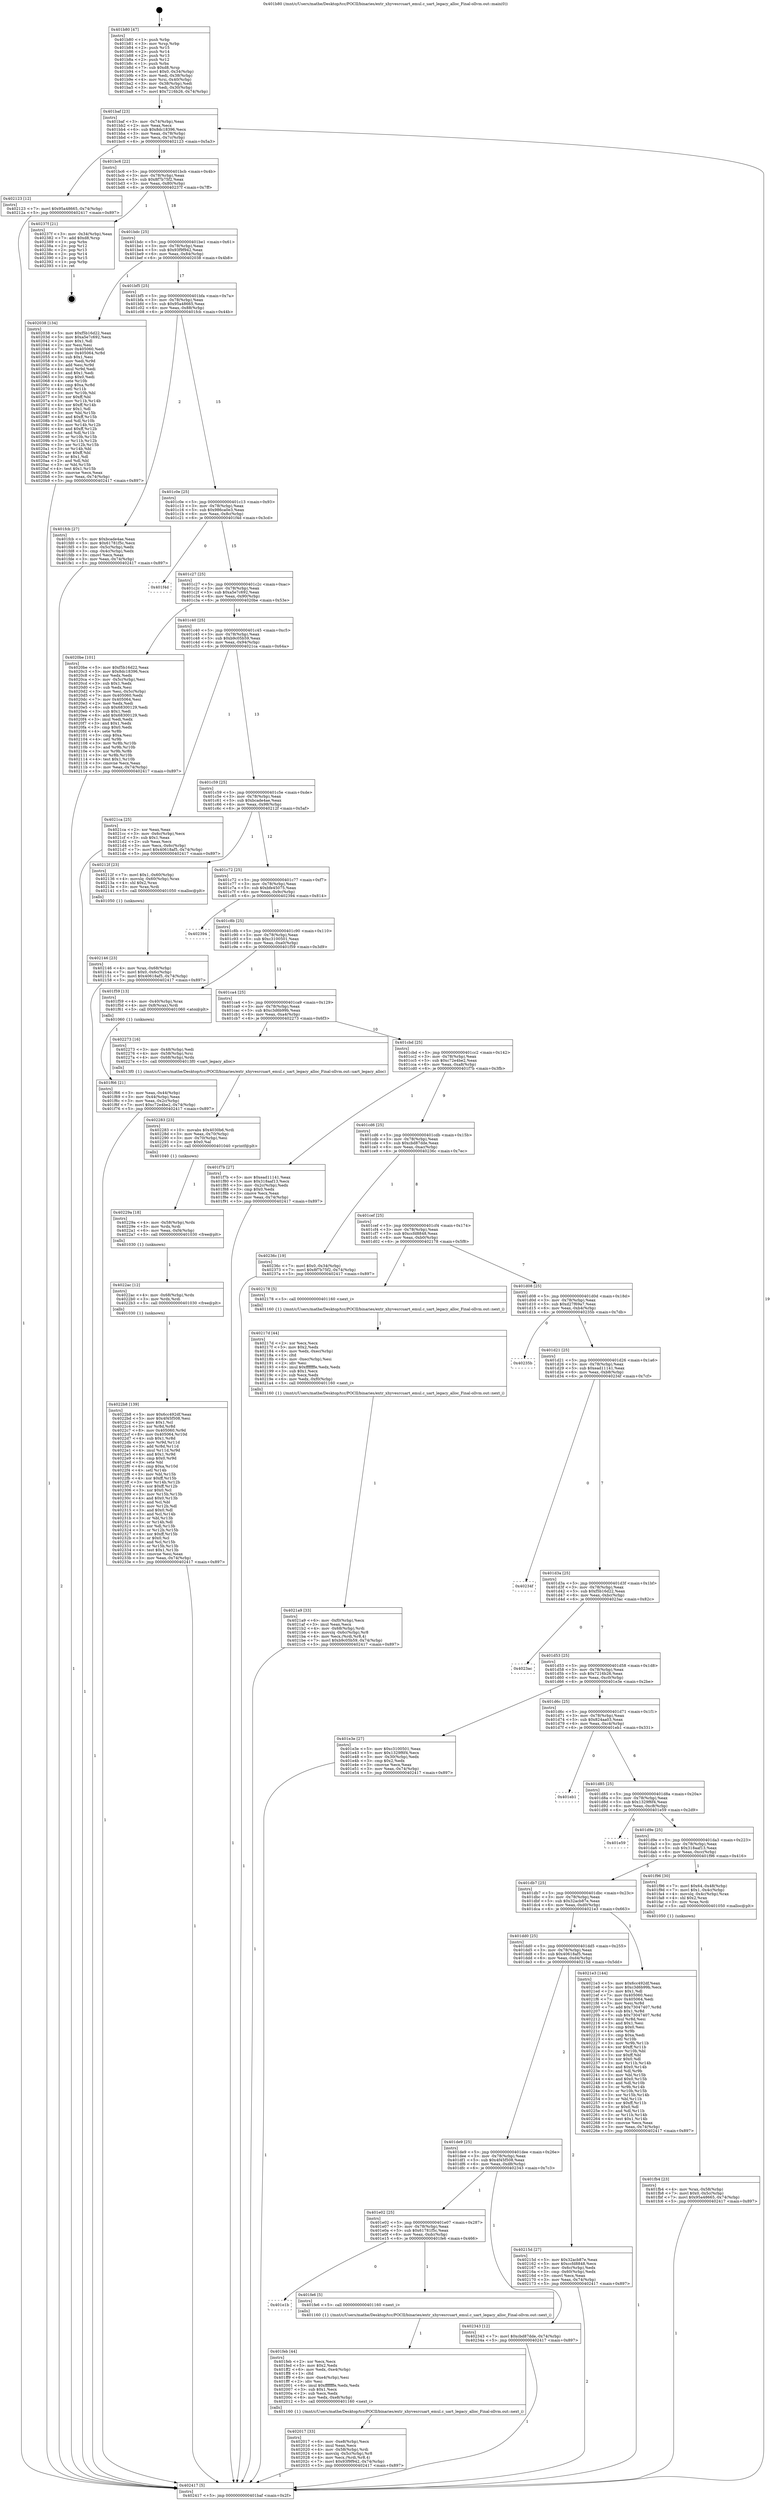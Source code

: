 digraph "0x401b80" {
  label = "0x401b80 (/mnt/c/Users/mathe/Desktop/tcc/POCII/binaries/extr_xhyvesrcuart_emul.c_uart_legacy_alloc_Final-ollvm.out::main(0))"
  labelloc = "t"
  node[shape=record]

  Entry [label="",width=0.3,height=0.3,shape=circle,fillcolor=black,style=filled]
  "0x401baf" [label="{
     0x401baf [23]\l
     | [instrs]\l
     &nbsp;&nbsp;0x401baf \<+3\>: mov -0x74(%rbp),%eax\l
     &nbsp;&nbsp;0x401bb2 \<+2\>: mov %eax,%ecx\l
     &nbsp;&nbsp;0x401bb4 \<+6\>: sub $0x8dc18396,%ecx\l
     &nbsp;&nbsp;0x401bba \<+3\>: mov %eax,-0x78(%rbp)\l
     &nbsp;&nbsp;0x401bbd \<+3\>: mov %ecx,-0x7c(%rbp)\l
     &nbsp;&nbsp;0x401bc0 \<+6\>: je 0000000000402123 \<main+0x5a3\>\l
  }"]
  "0x402123" [label="{
     0x402123 [12]\l
     | [instrs]\l
     &nbsp;&nbsp;0x402123 \<+7\>: movl $0x95a48665,-0x74(%rbp)\l
     &nbsp;&nbsp;0x40212a \<+5\>: jmp 0000000000402417 \<main+0x897\>\l
  }"]
  "0x401bc6" [label="{
     0x401bc6 [22]\l
     | [instrs]\l
     &nbsp;&nbsp;0x401bc6 \<+5\>: jmp 0000000000401bcb \<main+0x4b\>\l
     &nbsp;&nbsp;0x401bcb \<+3\>: mov -0x78(%rbp),%eax\l
     &nbsp;&nbsp;0x401bce \<+5\>: sub $0x8f7b75f2,%eax\l
     &nbsp;&nbsp;0x401bd3 \<+3\>: mov %eax,-0x80(%rbp)\l
     &nbsp;&nbsp;0x401bd6 \<+6\>: je 000000000040237f \<main+0x7ff\>\l
  }"]
  Exit [label="",width=0.3,height=0.3,shape=circle,fillcolor=black,style=filled,peripheries=2]
  "0x40237f" [label="{
     0x40237f [21]\l
     | [instrs]\l
     &nbsp;&nbsp;0x40237f \<+3\>: mov -0x34(%rbp),%eax\l
     &nbsp;&nbsp;0x402382 \<+7\>: add $0xd8,%rsp\l
     &nbsp;&nbsp;0x402389 \<+1\>: pop %rbx\l
     &nbsp;&nbsp;0x40238a \<+2\>: pop %r12\l
     &nbsp;&nbsp;0x40238c \<+2\>: pop %r13\l
     &nbsp;&nbsp;0x40238e \<+2\>: pop %r14\l
     &nbsp;&nbsp;0x402390 \<+2\>: pop %r15\l
     &nbsp;&nbsp;0x402392 \<+1\>: pop %rbp\l
     &nbsp;&nbsp;0x402393 \<+1\>: ret\l
  }"]
  "0x401bdc" [label="{
     0x401bdc [25]\l
     | [instrs]\l
     &nbsp;&nbsp;0x401bdc \<+5\>: jmp 0000000000401be1 \<main+0x61\>\l
     &nbsp;&nbsp;0x401be1 \<+3\>: mov -0x78(%rbp),%eax\l
     &nbsp;&nbsp;0x401be4 \<+5\>: sub $0x93f9f942,%eax\l
     &nbsp;&nbsp;0x401be9 \<+6\>: mov %eax,-0x84(%rbp)\l
     &nbsp;&nbsp;0x401bef \<+6\>: je 0000000000402038 \<main+0x4b8\>\l
  }"]
  "0x4022b8" [label="{
     0x4022b8 [139]\l
     | [instrs]\l
     &nbsp;&nbsp;0x4022b8 \<+5\>: mov $0x6cc492df,%eax\l
     &nbsp;&nbsp;0x4022bd \<+5\>: mov $0x4f45f508,%esi\l
     &nbsp;&nbsp;0x4022c2 \<+2\>: mov $0x1,%cl\l
     &nbsp;&nbsp;0x4022c4 \<+3\>: xor %r8d,%r8d\l
     &nbsp;&nbsp;0x4022c7 \<+8\>: mov 0x405060,%r9d\l
     &nbsp;&nbsp;0x4022cf \<+8\>: mov 0x405064,%r10d\l
     &nbsp;&nbsp;0x4022d7 \<+4\>: sub $0x1,%r8d\l
     &nbsp;&nbsp;0x4022db \<+3\>: mov %r9d,%r11d\l
     &nbsp;&nbsp;0x4022de \<+3\>: add %r8d,%r11d\l
     &nbsp;&nbsp;0x4022e1 \<+4\>: imul %r11d,%r9d\l
     &nbsp;&nbsp;0x4022e5 \<+4\>: and $0x1,%r9d\l
     &nbsp;&nbsp;0x4022e9 \<+4\>: cmp $0x0,%r9d\l
     &nbsp;&nbsp;0x4022ed \<+3\>: sete %bl\l
     &nbsp;&nbsp;0x4022f0 \<+4\>: cmp $0xa,%r10d\l
     &nbsp;&nbsp;0x4022f4 \<+4\>: setl %r14b\l
     &nbsp;&nbsp;0x4022f8 \<+3\>: mov %bl,%r15b\l
     &nbsp;&nbsp;0x4022fb \<+4\>: xor $0xff,%r15b\l
     &nbsp;&nbsp;0x4022ff \<+3\>: mov %r14b,%r12b\l
     &nbsp;&nbsp;0x402302 \<+4\>: xor $0xff,%r12b\l
     &nbsp;&nbsp;0x402306 \<+3\>: xor $0x0,%cl\l
     &nbsp;&nbsp;0x402309 \<+3\>: mov %r15b,%r13b\l
     &nbsp;&nbsp;0x40230c \<+4\>: and $0x0,%r13b\l
     &nbsp;&nbsp;0x402310 \<+2\>: and %cl,%bl\l
     &nbsp;&nbsp;0x402312 \<+3\>: mov %r12b,%dl\l
     &nbsp;&nbsp;0x402315 \<+3\>: and $0x0,%dl\l
     &nbsp;&nbsp;0x402318 \<+3\>: and %cl,%r14b\l
     &nbsp;&nbsp;0x40231b \<+3\>: or %bl,%r13b\l
     &nbsp;&nbsp;0x40231e \<+3\>: or %r14b,%dl\l
     &nbsp;&nbsp;0x402321 \<+3\>: xor %dl,%r13b\l
     &nbsp;&nbsp;0x402324 \<+3\>: or %r12b,%r15b\l
     &nbsp;&nbsp;0x402327 \<+4\>: xor $0xff,%r15b\l
     &nbsp;&nbsp;0x40232b \<+3\>: or $0x0,%cl\l
     &nbsp;&nbsp;0x40232e \<+3\>: and %cl,%r15b\l
     &nbsp;&nbsp;0x402331 \<+3\>: or %r15b,%r13b\l
     &nbsp;&nbsp;0x402334 \<+4\>: test $0x1,%r13b\l
     &nbsp;&nbsp;0x402338 \<+3\>: cmovne %esi,%eax\l
     &nbsp;&nbsp;0x40233b \<+3\>: mov %eax,-0x74(%rbp)\l
     &nbsp;&nbsp;0x40233e \<+5\>: jmp 0000000000402417 \<main+0x897\>\l
  }"]
  "0x402038" [label="{
     0x402038 [134]\l
     | [instrs]\l
     &nbsp;&nbsp;0x402038 \<+5\>: mov $0xf5b16d22,%eax\l
     &nbsp;&nbsp;0x40203d \<+5\>: mov $0xa5e7c692,%ecx\l
     &nbsp;&nbsp;0x402042 \<+2\>: mov $0x1,%dl\l
     &nbsp;&nbsp;0x402044 \<+2\>: xor %esi,%esi\l
     &nbsp;&nbsp;0x402046 \<+7\>: mov 0x405060,%edi\l
     &nbsp;&nbsp;0x40204d \<+8\>: mov 0x405064,%r8d\l
     &nbsp;&nbsp;0x402055 \<+3\>: sub $0x1,%esi\l
     &nbsp;&nbsp;0x402058 \<+3\>: mov %edi,%r9d\l
     &nbsp;&nbsp;0x40205b \<+3\>: add %esi,%r9d\l
     &nbsp;&nbsp;0x40205e \<+4\>: imul %r9d,%edi\l
     &nbsp;&nbsp;0x402062 \<+3\>: and $0x1,%edi\l
     &nbsp;&nbsp;0x402065 \<+3\>: cmp $0x0,%edi\l
     &nbsp;&nbsp;0x402068 \<+4\>: sete %r10b\l
     &nbsp;&nbsp;0x40206c \<+4\>: cmp $0xa,%r8d\l
     &nbsp;&nbsp;0x402070 \<+4\>: setl %r11b\l
     &nbsp;&nbsp;0x402074 \<+3\>: mov %r10b,%bl\l
     &nbsp;&nbsp;0x402077 \<+3\>: xor $0xff,%bl\l
     &nbsp;&nbsp;0x40207a \<+3\>: mov %r11b,%r14b\l
     &nbsp;&nbsp;0x40207d \<+4\>: xor $0xff,%r14b\l
     &nbsp;&nbsp;0x402081 \<+3\>: xor $0x1,%dl\l
     &nbsp;&nbsp;0x402084 \<+3\>: mov %bl,%r15b\l
     &nbsp;&nbsp;0x402087 \<+4\>: and $0xff,%r15b\l
     &nbsp;&nbsp;0x40208b \<+3\>: and %dl,%r10b\l
     &nbsp;&nbsp;0x40208e \<+3\>: mov %r14b,%r12b\l
     &nbsp;&nbsp;0x402091 \<+4\>: and $0xff,%r12b\l
     &nbsp;&nbsp;0x402095 \<+3\>: and %dl,%r11b\l
     &nbsp;&nbsp;0x402098 \<+3\>: or %r10b,%r15b\l
     &nbsp;&nbsp;0x40209b \<+3\>: or %r11b,%r12b\l
     &nbsp;&nbsp;0x40209e \<+3\>: xor %r12b,%r15b\l
     &nbsp;&nbsp;0x4020a1 \<+3\>: or %r14b,%bl\l
     &nbsp;&nbsp;0x4020a4 \<+3\>: xor $0xff,%bl\l
     &nbsp;&nbsp;0x4020a7 \<+3\>: or $0x1,%dl\l
     &nbsp;&nbsp;0x4020aa \<+2\>: and %dl,%bl\l
     &nbsp;&nbsp;0x4020ac \<+3\>: or %bl,%r15b\l
     &nbsp;&nbsp;0x4020af \<+4\>: test $0x1,%r15b\l
     &nbsp;&nbsp;0x4020b3 \<+3\>: cmovne %ecx,%eax\l
     &nbsp;&nbsp;0x4020b6 \<+3\>: mov %eax,-0x74(%rbp)\l
     &nbsp;&nbsp;0x4020b9 \<+5\>: jmp 0000000000402417 \<main+0x897\>\l
  }"]
  "0x401bf5" [label="{
     0x401bf5 [25]\l
     | [instrs]\l
     &nbsp;&nbsp;0x401bf5 \<+5\>: jmp 0000000000401bfa \<main+0x7a\>\l
     &nbsp;&nbsp;0x401bfa \<+3\>: mov -0x78(%rbp),%eax\l
     &nbsp;&nbsp;0x401bfd \<+5\>: sub $0x95a48665,%eax\l
     &nbsp;&nbsp;0x401c02 \<+6\>: mov %eax,-0x88(%rbp)\l
     &nbsp;&nbsp;0x401c08 \<+6\>: je 0000000000401fcb \<main+0x44b\>\l
  }"]
  "0x4022ac" [label="{
     0x4022ac [12]\l
     | [instrs]\l
     &nbsp;&nbsp;0x4022ac \<+4\>: mov -0x68(%rbp),%rdx\l
     &nbsp;&nbsp;0x4022b0 \<+3\>: mov %rdx,%rdi\l
     &nbsp;&nbsp;0x4022b3 \<+5\>: call 0000000000401030 \<free@plt\>\l
     | [calls]\l
     &nbsp;&nbsp;0x401030 \{1\} (unknown)\l
  }"]
  "0x401fcb" [label="{
     0x401fcb [27]\l
     | [instrs]\l
     &nbsp;&nbsp;0x401fcb \<+5\>: mov $0xbcade4ae,%eax\l
     &nbsp;&nbsp;0x401fd0 \<+5\>: mov $0x61781f5c,%ecx\l
     &nbsp;&nbsp;0x401fd5 \<+3\>: mov -0x5c(%rbp),%edx\l
     &nbsp;&nbsp;0x401fd8 \<+3\>: cmp -0x4c(%rbp),%edx\l
     &nbsp;&nbsp;0x401fdb \<+3\>: cmovl %ecx,%eax\l
     &nbsp;&nbsp;0x401fde \<+3\>: mov %eax,-0x74(%rbp)\l
     &nbsp;&nbsp;0x401fe1 \<+5\>: jmp 0000000000402417 \<main+0x897\>\l
  }"]
  "0x401c0e" [label="{
     0x401c0e [25]\l
     | [instrs]\l
     &nbsp;&nbsp;0x401c0e \<+5\>: jmp 0000000000401c13 \<main+0x93\>\l
     &nbsp;&nbsp;0x401c13 \<+3\>: mov -0x78(%rbp),%eax\l
     &nbsp;&nbsp;0x401c16 \<+5\>: sub $0x986ca0e3,%eax\l
     &nbsp;&nbsp;0x401c1b \<+6\>: mov %eax,-0x8c(%rbp)\l
     &nbsp;&nbsp;0x401c21 \<+6\>: je 0000000000401f4d \<main+0x3cd\>\l
  }"]
  "0x40229a" [label="{
     0x40229a [18]\l
     | [instrs]\l
     &nbsp;&nbsp;0x40229a \<+4\>: mov -0x58(%rbp),%rdx\l
     &nbsp;&nbsp;0x40229e \<+3\>: mov %rdx,%rdi\l
     &nbsp;&nbsp;0x4022a1 \<+6\>: mov %eax,-0xf4(%rbp)\l
     &nbsp;&nbsp;0x4022a7 \<+5\>: call 0000000000401030 \<free@plt\>\l
     | [calls]\l
     &nbsp;&nbsp;0x401030 \{1\} (unknown)\l
  }"]
  "0x401f4d" [label="{
     0x401f4d\l
  }", style=dashed]
  "0x401c27" [label="{
     0x401c27 [25]\l
     | [instrs]\l
     &nbsp;&nbsp;0x401c27 \<+5\>: jmp 0000000000401c2c \<main+0xac\>\l
     &nbsp;&nbsp;0x401c2c \<+3\>: mov -0x78(%rbp),%eax\l
     &nbsp;&nbsp;0x401c2f \<+5\>: sub $0xa5e7c692,%eax\l
     &nbsp;&nbsp;0x401c34 \<+6\>: mov %eax,-0x90(%rbp)\l
     &nbsp;&nbsp;0x401c3a \<+6\>: je 00000000004020be \<main+0x53e\>\l
  }"]
  "0x402283" [label="{
     0x402283 [23]\l
     | [instrs]\l
     &nbsp;&nbsp;0x402283 \<+10\>: movabs $0x4030b6,%rdi\l
     &nbsp;&nbsp;0x40228d \<+3\>: mov %eax,-0x70(%rbp)\l
     &nbsp;&nbsp;0x402290 \<+3\>: mov -0x70(%rbp),%esi\l
     &nbsp;&nbsp;0x402293 \<+2\>: mov $0x0,%al\l
     &nbsp;&nbsp;0x402295 \<+5\>: call 0000000000401040 \<printf@plt\>\l
     | [calls]\l
     &nbsp;&nbsp;0x401040 \{1\} (unknown)\l
  }"]
  "0x4020be" [label="{
     0x4020be [101]\l
     | [instrs]\l
     &nbsp;&nbsp;0x4020be \<+5\>: mov $0xf5b16d22,%eax\l
     &nbsp;&nbsp;0x4020c3 \<+5\>: mov $0x8dc18396,%ecx\l
     &nbsp;&nbsp;0x4020c8 \<+2\>: xor %edx,%edx\l
     &nbsp;&nbsp;0x4020ca \<+3\>: mov -0x5c(%rbp),%esi\l
     &nbsp;&nbsp;0x4020cd \<+3\>: sub $0x1,%edx\l
     &nbsp;&nbsp;0x4020d0 \<+2\>: sub %edx,%esi\l
     &nbsp;&nbsp;0x4020d2 \<+3\>: mov %esi,-0x5c(%rbp)\l
     &nbsp;&nbsp;0x4020d5 \<+7\>: mov 0x405060,%edx\l
     &nbsp;&nbsp;0x4020dc \<+7\>: mov 0x405064,%esi\l
     &nbsp;&nbsp;0x4020e3 \<+2\>: mov %edx,%edi\l
     &nbsp;&nbsp;0x4020e5 \<+6\>: sub $0x68300129,%edi\l
     &nbsp;&nbsp;0x4020eb \<+3\>: sub $0x1,%edi\l
     &nbsp;&nbsp;0x4020ee \<+6\>: add $0x68300129,%edi\l
     &nbsp;&nbsp;0x4020f4 \<+3\>: imul %edi,%edx\l
     &nbsp;&nbsp;0x4020f7 \<+3\>: and $0x1,%edx\l
     &nbsp;&nbsp;0x4020fa \<+3\>: cmp $0x0,%edx\l
     &nbsp;&nbsp;0x4020fd \<+4\>: sete %r8b\l
     &nbsp;&nbsp;0x402101 \<+3\>: cmp $0xa,%esi\l
     &nbsp;&nbsp;0x402104 \<+4\>: setl %r9b\l
     &nbsp;&nbsp;0x402108 \<+3\>: mov %r8b,%r10b\l
     &nbsp;&nbsp;0x40210b \<+3\>: and %r9b,%r10b\l
     &nbsp;&nbsp;0x40210e \<+3\>: xor %r9b,%r8b\l
     &nbsp;&nbsp;0x402111 \<+3\>: or %r8b,%r10b\l
     &nbsp;&nbsp;0x402114 \<+4\>: test $0x1,%r10b\l
     &nbsp;&nbsp;0x402118 \<+3\>: cmovne %ecx,%eax\l
     &nbsp;&nbsp;0x40211b \<+3\>: mov %eax,-0x74(%rbp)\l
     &nbsp;&nbsp;0x40211e \<+5\>: jmp 0000000000402417 \<main+0x897\>\l
  }"]
  "0x401c40" [label="{
     0x401c40 [25]\l
     | [instrs]\l
     &nbsp;&nbsp;0x401c40 \<+5\>: jmp 0000000000401c45 \<main+0xc5\>\l
     &nbsp;&nbsp;0x401c45 \<+3\>: mov -0x78(%rbp),%eax\l
     &nbsp;&nbsp;0x401c48 \<+5\>: sub $0xb9c05b59,%eax\l
     &nbsp;&nbsp;0x401c4d \<+6\>: mov %eax,-0x94(%rbp)\l
     &nbsp;&nbsp;0x401c53 \<+6\>: je 00000000004021ca \<main+0x64a\>\l
  }"]
  "0x4021a9" [label="{
     0x4021a9 [33]\l
     | [instrs]\l
     &nbsp;&nbsp;0x4021a9 \<+6\>: mov -0xf0(%rbp),%ecx\l
     &nbsp;&nbsp;0x4021af \<+3\>: imul %eax,%ecx\l
     &nbsp;&nbsp;0x4021b2 \<+4\>: mov -0x68(%rbp),%rdi\l
     &nbsp;&nbsp;0x4021b6 \<+4\>: movslq -0x6c(%rbp),%r8\l
     &nbsp;&nbsp;0x4021ba \<+4\>: mov %ecx,(%rdi,%r8,4)\l
     &nbsp;&nbsp;0x4021be \<+7\>: movl $0xb9c05b59,-0x74(%rbp)\l
     &nbsp;&nbsp;0x4021c5 \<+5\>: jmp 0000000000402417 \<main+0x897\>\l
  }"]
  "0x4021ca" [label="{
     0x4021ca [25]\l
     | [instrs]\l
     &nbsp;&nbsp;0x4021ca \<+2\>: xor %eax,%eax\l
     &nbsp;&nbsp;0x4021cc \<+3\>: mov -0x6c(%rbp),%ecx\l
     &nbsp;&nbsp;0x4021cf \<+3\>: sub $0x1,%eax\l
     &nbsp;&nbsp;0x4021d2 \<+2\>: sub %eax,%ecx\l
     &nbsp;&nbsp;0x4021d4 \<+3\>: mov %ecx,-0x6c(%rbp)\l
     &nbsp;&nbsp;0x4021d7 \<+7\>: movl $0x40618af5,-0x74(%rbp)\l
     &nbsp;&nbsp;0x4021de \<+5\>: jmp 0000000000402417 \<main+0x897\>\l
  }"]
  "0x401c59" [label="{
     0x401c59 [25]\l
     | [instrs]\l
     &nbsp;&nbsp;0x401c59 \<+5\>: jmp 0000000000401c5e \<main+0xde\>\l
     &nbsp;&nbsp;0x401c5e \<+3\>: mov -0x78(%rbp),%eax\l
     &nbsp;&nbsp;0x401c61 \<+5\>: sub $0xbcade4ae,%eax\l
     &nbsp;&nbsp;0x401c66 \<+6\>: mov %eax,-0x98(%rbp)\l
     &nbsp;&nbsp;0x401c6c \<+6\>: je 000000000040212f \<main+0x5af\>\l
  }"]
  "0x40217d" [label="{
     0x40217d [44]\l
     | [instrs]\l
     &nbsp;&nbsp;0x40217d \<+2\>: xor %ecx,%ecx\l
     &nbsp;&nbsp;0x40217f \<+5\>: mov $0x2,%edx\l
     &nbsp;&nbsp;0x402184 \<+6\>: mov %edx,-0xec(%rbp)\l
     &nbsp;&nbsp;0x40218a \<+1\>: cltd\l
     &nbsp;&nbsp;0x40218b \<+6\>: mov -0xec(%rbp),%esi\l
     &nbsp;&nbsp;0x402191 \<+2\>: idiv %esi\l
     &nbsp;&nbsp;0x402193 \<+6\>: imul $0xfffffffe,%edx,%edx\l
     &nbsp;&nbsp;0x402199 \<+3\>: sub $0x1,%ecx\l
     &nbsp;&nbsp;0x40219c \<+2\>: sub %ecx,%edx\l
     &nbsp;&nbsp;0x40219e \<+6\>: mov %edx,-0xf0(%rbp)\l
     &nbsp;&nbsp;0x4021a4 \<+5\>: call 0000000000401160 \<next_i\>\l
     | [calls]\l
     &nbsp;&nbsp;0x401160 \{1\} (/mnt/c/Users/mathe/Desktop/tcc/POCII/binaries/extr_xhyvesrcuart_emul.c_uart_legacy_alloc_Final-ollvm.out::next_i)\l
  }"]
  "0x40212f" [label="{
     0x40212f [23]\l
     | [instrs]\l
     &nbsp;&nbsp;0x40212f \<+7\>: movl $0x1,-0x60(%rbp)\l
     &nbsp;&nbsp;0x402136 \<+4\>: movslq -0x60(%rbp),%rax\l
     &nbsp;&nbsp;0x40213a \<+4\>: shl $0x2,%rax\l
     &nbsp;&nbsp;0x40213e \<+3\>: mov %rax,%rdi\l
     &nbsp;&nbsp;0x402141 \<+5\>: call 0000000000401050 \<malloc@plt\>\l
     | [calls]\l
     &nbsp;&nbsp;0x401050 \{1\} (unknown)\l
  }"]
  "0x401c72" [label="{
     0x401c72 [25]\l
     | [instrs]\l
     &nbsp;&nbsp;0x401c72 \<+5\>: jmp 0000000000401c77 \<main+0xf7\>\l
     &nbsp;&nbsp;0x401c77 \<+3\>: mov -0x78(%rbp),%eax\l
     &nbsp;&nbsp;0x401c7a \<+5\>: sub $0xbfe45075,%eax\l
     &nbsp;&nbsp;0x401c7f \<+6\>: mov %eax,-0x9c(%rbp)\l
     &nbsp;&nbsp;0x401c85 \<+6\>: je 0000000000402394 \<main+0x814\>\l
  }"]
  "0x402146" [label="{
     0x402146 [23]\l
     | [instrs]\l
     &nbsp;&nbsp;0x402146 \<+4\>: mov %rax,-0x68(%rbp)\l
     &nbsp;&nbsp;0x40214a \<+7\>: movl $0x0,-0x6c(%rbp)\l
     &nbsp;&nbsp;0x402151 \<+7\>: movl $0x40618af5,-0x74(%rbp)\l
     &nbsp;&nbsp;0x402158 \<+5\>: jmp 0000000000402417 \<main+0x897\>\l
  }"]
  "0x402394" [label="{
     0x402394\l
  }", style=dashed]
  "0x401c8b" [label="{
     0x401c8b [25]\l
     | [instrs]\l
     &nbsp;&nbsp;0x401c8b \<+5\>: jmp 0000000000401c90 \<main+0x110\>\l
     &nbsp;&nbsp;0x401c90 \<+3\>: mov -0x78(%rbp),%eax\l
     &nbsp;&nbsp;0x401c93 \<+5\>: sub $0xc3100501,%eax\l
     &nbsp;&nbsp;0x401c98 \<+6\>: mov %eax,-0xa0(%rbp)\l
     &nbsp;&nbsp;0x401c9e \<+6\>: je 0000000000401f59 \<main+0x3d9\>\l
  }"]
  "0x402017" [label="{
     0x402017 [33]\l
     | [instrs]\l
     &nbsp;&nbsp;0x402017 \<+6\>: mov -0xe8(%rbp),%ecx\l
     &nbsp;&nbsp;0x40201d \<+3\>: imul %eax,%ecx\l
     &nbsp;&nbsp;0x402020 \<+4\>: mov -0x58(%rbp),%rdi\l
     &nbsp;&nbsp;0x402024 \<+4\>: movslq -0x5c(%rbp),%r8\l
     &nbsp;&nbsp;0x402028 \<+4\>: mov %ecx,(%rdi,%r8,4)\l
     &nbsp;&nbsp;0x40202c \<+7\>: movl $0x93f9f942,-0x74(%rbp)\l
     &nbsp;&nbsp;0x402033 \<+5\>: jmp 0000000000402417 \<main+0x897\>\l
  }"]
  "0x401f59" [label="{
     0x401f59 [13]\l
     | [instrs]\l
     &nbsp;&nbsp;0x401f59 \<+4\>: mov -0x40(%rbp),%rax\l
     &nbsp;&nbsp;0x401f5d \<+4\>: mov 0x8(%rax),%rdi\l
     &nbsp;&nbsp;0x401f61 \<+5\>: call 0000000000401060 \<atoi@plt\>\l
     | [calls]\l
     &nbsp;&nbsp;0x401060 \{1\} (unknown)\l
  }"]
  "0x401ca4" [label="{
     0x401ca4 [25]\l
     | [instrs]\l
     &nbsp;&nbsp;0x401ca4 \<+5\>: jmp 0000000000401ca9 \<main+0x129\>\l
     &nbsp;&nbsp;0x401ca9 \<+3\>: mov -0x78(%rbp),%eax\l
     &nbsp;&nbsp;0x401cac \<+5\>: sub $0xc3d6b99b,%eax\l
     &nbsp;&nbsp;0x401cb1 \<+6\>: mov %eax,-0xa4(%rbp)\l
     &nbsp;&nbsp;0x401cb7 \<+6\>: je 0000000000402273 \<main+0x6f3\>\l
  }"]
  "0x401feb" [label="{
     0x401feb [44]\l
     | [instrs]\l
     &nbsp;&nbsp;0x401feb \<+2\>: xor %ecx,%ecx\l
     &nbsp;&nbsp;0x401fed \<+5\>: mov $0x2,%edx\l
     &nbsp;&nbsp;0x401ff2 \<+6\>: mov %edx,-0xe4(%rbp)\l
     &nbsp;&nbsp;0x401ff8 \<+1\>: cltd\l
     &nbsp;&nbsp;0x401ff9 \<+6\>: mov -0xe4(%rbp),%esi\l
     &nbsp;&nbsp;0x401fff \<+2\>: idiv %esi\l
     &nbsp;&nbsp;0x402001 \<+6\>: imul $0xfffffffe,%edx,%edx\l
     &nbsp;&nbsp;0x402007 \<+3\>: sub $0x1,%ecx\l
     &nbsp;&nbsp;0x40200a \<+2\>: sub %ecx,%edx\l
     &nbsp;&nbsp;0x40200c \<+6\>: mov %edx,-0xe8(%rbp)\l
     &nbsp;&nbsp;0x402012 \<+5\>: call 0000000000401160 \<next_i\>\l
     | [calls]\l
     &nbsp;&nbsp;0x401160 \{1\} (/mnt/c/Users/mathe/Desktop/tcc/POCII/binaries/extr_xhyvesrcuart_emul.c_uart_legacy_alloc_Final-ollvm.out::next_i)\l
  }"]
  "0x402273" [label="{
     0x402273 [16]\l
     | [instrs]\l
     &nbsp;&nbsp;0x402273 \<+3\>: mov -0x48(%rbp),%edi\l
     &nbsp;&nbsp;0x402276 \<+4\>: mov -0x58(%rbp),%rsi\l
     &nbsp;&nbsp;0x40227a \<+4\>: mov -0x68(%rbp),%rdx\l
     &nbsp;&nbsp;0x40227e \<+5\>: call 00000000004013f0 \<uart_legacy_alloc\>\l
     | [calls]\l
     &nbsp;&nbsp;0x4013f0 \{1\} (/mnt/c/Users/mathe/Desktop/tcc/POCII/binaries/extr_xhyvesrcuart_emul.c_uart_legacy_alloc_Final-ollvm.out::uart_legacy_alloc)\l
  }"]
  "0x401cbd" [label="{
     0x401cbd [25]\l
     | [instrs]\l
     &nbsp;&nbsp;0x401cbd \<+5\>: jmp 0000000000401cc2 \<main+0x142\>\l
     &nbsp;&nbsp;0x401cc2 \<+3\>: mov -0x78(%rbp),%eax\l
     &nbsp;&nbsp;0x401cc5 \<+5\>: sub $0xc72e4be2,%eax\l
     &nbsp;&nbsp;0x401cca \<+6\>: mov %eax,-0xa8(%rbp)\l
     &nbsp;&nbsp;0x401cd0 \<+6\>: je 0000000000401f7b \<main+0x3fb\>\l
  }"]
  "0x401e1b" [label="{
     0x401e1b\l
  }", style=dashed]
  "0x401f7b" [label="{
     0x401f7b [27]\l
     | [instrs]\l
     &nbsp;&nbsp;0x401f7b \<+5\>: mov $0xead11141,%eax\l
     &nbsp;&nbsp;0x401f80 \<+5\>: mov $0x318aaf13,%ecx\l
     &nbsp;&nbsp;0x401f85 \<+3\>: mov -0x2c(%rbp),%edx\l
     &nbsp;&nbsp;0x401f88 \<+3\>: cmp $0x0,%edx\l
     &nbsp;&nbsp;0x401f8b \<+3\>: cmove %ecx,%eax\l
     &nbsp;&nbsp;0x401f8e \<+3\>: mov %eax,-0x74(%rbp)\l
     &nbsp;&nbsp;0x401f91 \<+5\>: jmp 0000000000402417 \<main+0x897\>\l
  }"]
  "0x401cd6" [label="{
     0x401cd6 [25]\l
     | [instrs]\l
     &nbsp;&nbsp;0x401cd6 \<+5\>: jmp 0000000000401cdb \<main+0x15b\>\l
     &nbsp;&nbsp;0x401cdb \<+3\>: mov -0x78(%rbp),%eax\l
     &nbsp;&nbsp;0x401cde \<+5\>: sub $0xcbd87dde,%eax\l
     &nbsp;&nbsp;0x401ce3 \<+6\>: mov %eax,-0xac(%rbp)\l
     &nbsp;&nbsp;0x401ce9 \<+6\>: je 000000000040236c \<main+0x7ec\>\l
  }"]
  "0x401fe6" [label="{
     0x401fe6 [5]\l
     | [instrs]\l
     &nbsp;&nbsp;0x401fe6 \<+5\>: call 0000000000401160 \<next_i\>\l
     | [calls]\l
     &nbsp;&nbsp;0x401160 \{1\} (/mnt/c/Users/mathe/Desktop/tcc/POCII/binaries/extr_xhyvesrcuart_emul.c_uart_legacy_alloc_Final-ollvm.out::next_i)\l
  }"]
  "0x40236c" [label="{
     0x40236c [19]\l
     | [instrs]\l
     &nbsp;&nbsp;0x40236c \<+7\>: movl $0x0,-0x34(%rbp)\l
     &nbsp;&nbsp;0x402373 \<+7\>: movl $0x8f7b75f2,-0x74(%rbp)\l
     &nbsp;&nbsp;0x40237a \<+5\>: jmp 0000000000402417 \<main+0x897\>\l
  }"]
  "0x401cef" [label="{
     0x401cef [25]\l
     | [instrs]\l
     &nbsp;&nbsp;0x401cef \<+5\>: jmp 0000000000401cf4 \<main+0x174\>\l
     &nbsp;&nbsp;0x401cf4 \<+3\>: mov -0x78(%rbp),%eax\l
     &nbsp;&nbsp;0x401cf7 \<+5\>: sub $0xccfd8848,%eax\l
     &nbsp;&nbsp;0x401cfc \<+6\>: mov %eax,-0xb0(%rbp)\l
     &nbsp;&nbsp;0x401d02 \<+6\>: je 0000000000402178 \<main+0x5f8\>\l
  }"]
  "0x401e02" [label="{
     0x401e02 [25]\l
     | [instrs]\l
     &nbsp;&nbsp;0x401e02 \<+5\>: jmp 0000000000401e07 \<main+0x287\>\l
     &nbsp;&nbsp;0x401e07 \<+3\>: mov -0x78(%rbp),%eax\l
     &nbsp;&nbsp;0x401e0a \<+5\>: sub $0x61781f5c,%eax\l
     &nbsp;&nbsp;0x401e0f \<+6\>: mov %eax,-0xdc(%rbp)\l
     &nbsp;&nbsp;0x401e15 \<+6\>: je 0000000000401fe6 \<main+0x466\>\l
  }"]
  "0x402178" [label="{
     0x402178 [5]\l
     | [instrs]\l
     &nbsp;&nbsp;0x402178 \<+5\>: call 0000000000401160 \<next_i\>\l
     | [calls]\l
     &nbsp;&nbsp;0x401160 \{1\} (/mnt/c/Users/mathe/Desktop/tcc/POCII/binaries/extr_xhyvesrcuart_emul.c_uart_legacy_alloc_Final-ollvm.out::next_i)\l
  }"]
  "0x401d08" [label="{
     0x401d08 [25]\l
     | [instrs]\l
     &nbsp;&nbsp;0x401d08 \<+5\>: jmp 0000000000401d0d \<main+0x18d\>\l
     &nbsp;&nbsp;0x401d0d \<+3\>: mov -0x78(%rbp),%eax\l
     &nbsp;&nbsp;0x401d10 \<+5\>: sub $0xd27f69a7,%eax\l
     &nbsp;&nbsp;0x401d15 \<+6\>: mov %eax,-0xb4(%rbp)\l
     &nbsp;&nbsp;0x401d1b \<+6\>: je 000000000040235b \<main+0x7db\>\l
  }"]
  "0x402343" [label="{
     0x402343 [12]\l
     | [instrs]\l
     &nbsp;&nbsp;0x402343 \<+7\>: movl $0xcbd87dde,-0x74(%rbp)\l
     &nbsp;&nbsp;0x40234a \<+5\>: jmp 0000000000402417 \<main+0x897\>\l
  }"]
  "0x40235b" [label="{
     0x40235b\l
  }", style=dashed]
  "0x401d21" [label="{
     0x401d21 [25]\l
     | [instrs]\l
     &nbsp;&nbsp;0x401d21 \<+5\>: jmp 0000000000401d26 \<main+0x1a6\>\l
     &nbsp;&nbsp;0x401d26 \<+3\>: mov -0x78(%rbp),%eax\l
     &nbsp;&nbsp;0x401d29 \<+5\>: sub $0xead11141,%eax\l
     &nbsp;&nbsp;0x401d2e \<+6\>: mov %eax,-0xb8(%rbp)\l
     &nbsp;&nbsp;0x401d34 \<+6\>: je 000000000040234f \<main+0x7cf\>\l
  }"]
  "0x401de9" [label="{
     0x401de9 [25]\l
     | [instrs]\l
     &nbsp;&nbsp;0x401de9 \<+5\>: jmp 0000000000401dee \<main+0x26e\>\l
     &nbsp;&nbsp;0x401dee \<+3\>: mov -0x78(%rbp),%eax\l
     &nbsp;&nbsp;0x401df1 \<+5\>: sub $0x4f45f508,%eax\l
     &nbsp;&nbsp;0x401df6 \<+6\>: mov %eax,-0xd8(%rbp)\l
     &nbsp;&nbsp;0x401dfc \<+6\>: je 0000000000402343 \<main+0x7c3\>\l
  }"]
  "0x40234f" [label="{
     0x40234f\l
  }", style=dashed]
  "0x401d3a" [label="{
     0x401d3a [25]\l
     | [instrs]\l
     &nbsp;&nbsp;0x401d3a \<+5\>: jmp 0000000000401d3f \<main+0x1bf\>\l
     &nbsp;&nbsp;0x401d3f \<+3\>: mov -0x78(%rbp),%eax\l
     &nbsp;&nbsp;0x401d42 \<+5\>: sub $0xf5b16d22,%eax\l
     &nbsp;&nbsp;0x401d47 \<+6\>: mov %eax,-0xbc(%rbp)\l
     &nbsp;&nbsp;0x401d4d \<+6\>: je 00000000004023ac \<main+0x82c\>\l
  }"]
  "0x40215d" [label="{
     0x40215d [27]\l
     | [instrs]\l
     &nbsp;&nbsp;0x40215d \<+5\>: mov $0x32acb87e,%eax\l
     &nbsp;&nbsp;0x402162 \<+5\>: mov $0xccfd8848,%ecx\l
     &nbsp;&nbsp;0x402167 \<+3\>: mov -0x6c(%rbp),%edx\l
     &nbsp;&nbsp;0x40216a \<+3\>: cmp -0x60(%rbp),%edx\l
     &nbsp;&nbsp;0x40216d \<+3\>: cmovl %ecx,%eax\l
     &nbsp;&nbsp;0x402170 \<+3\>: mov %eax,-0x74(%rbp)\l
     &nbsp;&nbsp;0x402173 \<+5\>: jmp 0000000000402417 \<main+0x897\>\l
  }"]
  "0x4023ac" [label="{
     0x4023ac\l
  }", style=dashed]
  "0x401d53" [label="{
     0x401d53 [25]\l
     | [instrs]\l
     &nbsp;&nbsp;0x401d53 \<+5\>: jmp 0000000000401d58 \<main+0x1d8\>\l
     &nbsp;&nbsp;0x401d58 \<+3\>: mov -0x78(%rbp),%eax\l
     &nbsp;&nbsp;0x401d5b \<+5\>: sub $0x7216b26,%eax\l
     &nbsp;&nbsp;0x401d60 \<+6\>: mov %eax,-0xc0(%rbp)\l
     &nbsp;&nbsp;0x401d66 \<+6\>: je 0000000000401e3e \<main+0x2be\>\l
  }"]
  "0x401dd0" [label="{
     0x401dd0 [25]\l
     | [instrs]\l
     &nbsp;&nbsp;0x401dd0 \<+5\>: jmp 0000000000401dd5 \<main+0x255\>\l
     &nbsp;&nbsp;0x401dd5 \<+3\>: mov -0x78(%rbp),%eax\l
     &nbsp;&nbsp;0x401dd8 \<+5\>: sub $0x40618af5,%eax\l
     &nbsp;&nbsp;0x401ddd \<+6\>: mov %eax,-0xd4(%rbp)\l
     &nbsp;&nbsp;0x401de3 \<+6\>: je 000000000040215d \<main+0x5dd\>\l
  }"]
  "0x401e3e" [label="{
     0x401e3e [27]\l
     | [instrs]\l
     &nbsp;&nbsp;0x401e3e \<+5\>: mov $0xc3100501,%eax\l
     &nbsp;&nbsp;0x401e43 \<+5\>: mov $0x1329f6f4,%ecx\l
     &nbsp;&nbsp;0x401e48 \<+3\>: mov -0x30(%rbp),%edx\l
     &nbsp;&nbsp;0x401e4b \<+3\>: cmp $0x2,%edx\l
     &nbsp;&nbsp;0x401e4e \<+3\>: cmovne %ecx,%eax\l
     &nbsp;&nbsp;0x401e51 \<+3\>: mov %eax,-0x74(%rbp)\l
     &nbsp;&nbsp;0x401e54 \<+5\>: jmp 0000000000402417 \<main+0x897\>\l
  }"]
  "0x401d6c" [label="{
     0x401d6c [25]\l
     | [instrs]\l
     &nbsp;&nbsp;0x401d6c \<+5\>: jmp 0000000000401d71 \<main+0x1f1\>\l
     &nbsp;&nbsp;0x401d71 \<+3\>: mov -0x78(%rbp),%eax\l
     &nbsp;&nbsp;0x401d74 \<+5\>: sub $0x824aa03,%eax\l
     &nbsp;&nbsp;0x401d79 \<+6\>: mov %eax,-0xc4(%rbp)\l
     &nbsp;&nbsp;0x401d7f \<+6\>: je 0000000000401eb1 \<main+0x331\>\l
  }"]
  "0x402417" [label="{
     0x402417 [5]\l
     | [instrs]\l
     &nbsp;&nbsp;0x402417 \<+5\>: jmp 0000000000401baf \<main+0x2f\>\l
  }"]
  "0x401b80" [label="{
     0x401b80 [47]\l
     | [instrs]\l
     &nbsp;&nbsp;0x401b80 \<+1\>: push %rbp\l
     &nbsp;&nbsp;0x401b81 \<+3\>: mov %rsp,%rbp\l
     &nbsp;&nbsp;0x401b84 \<+2\>: push %r15\l
     &nbsp;&nbsp;0x401b86 \<+2\>: push %r14\l
     &nbsp;&nbsp;0x401b88 \<+2\>: push %r13\l
     &nbsp;&nbsp;0x401b8a \<+2\>: push %r12\l
     &nbsp;&nbsp;0x401b8c \<+1\>: push %rbx\l
     &nbsp;&nbsp;0x401b8d \<+7\>: sub $0xd8,%rsp\l
     &nbsp;&nbsp;0x401b94 \<+7\>: movl $0x0,-0x34(%rbp)\l
     &nbsp;&nbsp;0x401b9b \<+3\>: mov %edi,-0x38(%rbp)\l
     &nbsp;&nbsp;0x401b9e \<+4\>: mov %rsi,-0x40(%rbp)\l
     &nbsp;&nbsp;0x401ba2 \<+3\>: mov -0x38(%rbp),%edi\l
     &nbsp;&nbsp;0x401ba5 \<+3\>: mov %edi,-0x30(%rbp)\l
     &nbsp;&nbsp;0x401ba8 \<+7\>: movl $0x7216b26,-0x74(%rbp)\l
  }"]
  "0x401f66" [label="{
     0x401f66 [21]\l
     | [instrs]\l
     &nbsp;&nbsp;0x401f66 \<+3\>: mov %eax,-0x44(%rbp)\l
     &nbsp;&nbsp;0x401f69 \<+3\>: mov -0x44(%rbp),%eax\l
     &nbsp;&nbsp;0x401f6c \<+3\>: mov %eax,-0x2c(%rbp)\l
     &nbsp;&nbsp;0x401f6f \<+7\>: movl $0xc72e4be2,-0x74(%rbp)\l
     &nbsp;&nbsp;0x401f76 \<+5\>: jmp 0000000000402417 \<main+0x897\>\l
  }"]
  "0x4021e3" [label="{
     0x4021e3 [144]\l
     | [instrs]\l
     &nbsp;&nbsp;0x4021e3 \<+5\>: mov $0x6cc492df,%eax\l
     &nbsp;&nbsp;0x4021e8 \<+5\>: mov $0xc3d6b99b,%ecx\l
     &nbsp;&nbsp;0x4021ed \<+2\>: mov $0x1,%dl\l
     &nbsp;&nbsp;0x4021ef \<+7\>: mov 0x405060,%esi\l
     &nbsp;&nbsp;0x4021f6 \<+7\>: mov 0x405064,%edi\l
     &nbsp;&nbsp;0x4021fd \<+3\>: mov %esi,%r8d\l
     &nbsp;&nbsp;0x402200 \<+7\>: add $0x73047407,%r8d\l
     &nbsp;&nbsp;0x402207 \<+4\>: sub $0x1,%r8d\l
     &nbsp;&nbsp;0x40220b \<+7\>: sub $0x73047407,%r8d\l
     &nbsp;&nbsp;0x402212 \<+4\>: imul %r8d,%esi\l
     &nbsp;&nbsp;0x402216 \<+3\>: and $0x1,%esi\l
     &nbsp;&nbsp;0x402219 \<+3\>: cmp $0x0,%esi\l
     &nbsp;&nbsp;0x40221c \<+4\>: sete %r9b\l
     &nbsp;&nbsp;0x402220 \<+3\>: cmp $0xa,%edi\l
     &nbsp;&nbsp;0x402223 \<+4\>: setl %r10b\l
     &nbsp;&nbsp;0x402227 \<+3\>: mov %r9b,%r11b\l
     &nbsp;&nbsp;0x40222a \<+4\>: xor $0xff,%r11b\l
     &nbsp;&nbsp;0x40222e \<+3\>: mov %r10b,%bl\l
     &nbsp;&nbsp;0x402231 \<+3\>: xor $0xff,%bl\l
     &nbsp;&nbsp;0x402234 \<+3\>: xor $0x0,%dl\l
     &nbsp;&nbsp;0x402237 \<+3\>: mov %r11b,%r14b\l
     &nbsp;&nbsp;0x40223a \<+4\>: and $0x0,%r14b\l
     &nbsp;&nbsp;0x40223e \<+3\>: and %dl,%r9b\l
     &nbsp;&nbsp;0x402241 \<+3\>: mov %bl,%r15b\l
     &nbsp;&nbsp;0x402244 \<+4\>: and $0x0,%r15b\l
     &nbsp;&nbsp;0x402248 \<+3\>: and %dl,%r10b\l
     &nbsp;&nbsp;0x40224b \<+3\>: or %r9b,%r14b\l
     &nbsp;&nbsp;0x40224e \<+3\>: or %r10b,%r15b\l
     &nbsp;&nbsp;0x402251 \<+3\>: xor %r15b,%r14b\l
     &nbsp;&nbsp;0x402254 \<+3\>: or %bl,%r11b\l
     &nbsp;&nbsp;0x402257 \<+4\>: xor $0xff,%r11b\l
     &nbsp;&nbsp;0x40225b \<+3\>: or $0x0,%dl\l
     &nbsp;&nbsp;0x40225e \<+3\>: and %dl,%r11b\l
     &nbsp;&nbsp;0x402261 \<+3\>: or %r11b,%r14b\l
     &nbsp;&nbsp;0x402264 \<+4\>: test $0x1,%r14b\l
     &nbsp;&nbsp;0x402268 \<+3\>: cmovne %ecx,%eax\l
     &nbsp;&nbsp;0x40226b \<+3\>: mov %eax,-0x74(%rbp)\l
     &nbsp;&nbsp;0x40226e \<+5\>: jmp 0000000000402417 \<main+0x897\>\l
  }"]
  "0x401eb1" [label="{
     0x401eb1\l
  }", style=dashed]
  "0x401d85" [label="{
     0x401d85 [25]\l
     | [instrs]\l
     &nbsp;&nbsp;0x401d85 \<+5\>: jmp 0000000000401d8a \<main+0x20a\>\l
     &nbsp;&nbsp;0x401d8a \<+3\>: mov -0x78(%rbp),%eax\l
     &nbsp;&nbsp;0x401d8d \<+5\>: sub $0x1329f6f4,%eax\l
     &nbsp;&nbsp;0x401d92 \<+6\>: mov %eax,-0xc8(%rbp)\l
     &nbsp;&nbsp;0x401d98 \<+6\>: je 0000000000401e59 \<main+0x2d9\>\l
  }"]
  "0x401fb4" [label="{
     0x401fb4 [23]\l
     | [instrs]\l
     &nbsp;&nbsp;0x401fb4 \<+4\>: mov %rax,-0x58(%rbp)\l
     &nbsp;&nbsp;0x401fb8 \<+7\>: movl $0x0,-0x5c(%rbp)\l
     &nbsp;&nbsp;0x401fbf \<+7\>: movl $0x95a48665,-0x74(%rbp)\l
     &nbsp;&nbsp;0x401fc6 \<+5\>: jmp 0000000000402417 \<main+0x897\>\l
  }"]
  "0x401e59" [label="{
     0x401e59\l
  }", style=dashed]
  "0x401d9e" [label="{
     0x401d9e [25]\l
     | [instrs]\l
     &nbsp;&nbsp;0x401d9e \<+5\>: jmp 0000000000401da3 \<main+0x223\>\l
     &nbsp;&nbsp;0x401da3 \<+3\>: mov -0x78(%rbp),%eax\l
     &nbsp;&nbsp;0x401da6 \<+5\>: sub $0x318aaf13,%eax\l
     &nbsp;&nbsp;0x401dab \<+6\>: mov %eax,-0xcc(%rbp)\l
     &nbsp;&nbsp;0x401db1 \<+6\>: je 0000000000401f96 \<main+0x416\>\l
  }"]
  "0x401db7" [label="{
     0x401db7 [25]\l
     | [instrs]\l
     &nbsp;&nbsp;0x401db7 \<+5\>: jmp 0000000000401dbc \<main+0x23c\>\l
     &nbsp;&nbsp;0x401dbc \<+3\>: mov -0x78(%rbp),%eax\l
     &nbsp;&nbsp;0x401dbf \<+5\>: sub $0x32acb87e,%eax\l
     &nbsp;&nbsp;0x401dc4 \<+6\>: mov %eax,-0xd0(%rbp)\l
     &nbsp;&nbsp;0x401dca \<+6\>: je 00000000004021e3 \<main+0x663\>\l
  }"]
  "0x401f96" [label="{
     0x401f96 [30]\l
     | [instrs]\l
     &nbsp;&nbsp;0x401f96 \<+7\>: movl $0x64,-0x48(%rbp)\l
     &nbsp;&nbsp;0x401f9d \<+7\>: movl $0x1,-0x4c(%rbp)\l
     &nbsp;&nbsp;0x401fa4 \<+4\>: movslq -0x4c(%rbp),%rax\l
     &nbsp;&nbsp;0x401fa8 \<+4\>: shl $0x2,%rax\l
     &nbsp;&nbsp;0x401fac \<+3\>: mov %rax,%rdi\l
     &nbsp;&nbsp;0x401faf \<+5\>: call 0000000000401050 \<malloc@plt\>\l
     | [calls]\l
     &nbsp;&nbsp;0x401050 \{1\} (unknown)\l
  }"]
  Entry -> "0x401b80" [label=" 1"]
  "0x401baf" -> "0x402123" [label=" 1"]
  "0x401baf" -> "0x401bc6" [label=" 19"]
  "0x40237f" -> Exit [label=" 1"]
  "0x401bc6" -> "0x40237f" [label=" 1"]
  "0x401bc6" -> "0x401bdc" [label=" 18"]
  "0x40236c" -> "0x402417" [label=" 1"]
  "0x401bdc" -> "0x402038" [label=" 1"]
  "0x401bdc" -> "0x401bf5" [label=" 17"]
  "0x402343" -> "0x402417" [label=" 1"]
  "0x401bf5" -> "0x401fcb" [label=" 2"]
  "0x401bf5" -> "0x401c0e" [label=" 15"]
  "0x4022b8" -> "0x402417" [label=" 1"]
  "0x401c0e" -> "0x401f4d" [label=" 0"]
  "0x401c0e" -> "0x401c27" [label=" 15"]
  "0x4022ac" -> "0x4022b8" [label=" 1"]
  "0x401c27" -> "0x4020be" [label=" 1"]
  "0x401c27" -> "0x401c40" [label=" 14"]
  "0x40229a" -> "0x4022ac" [label=" 1"]
  "0x401c40" -> "0x4021ca" [label=" 1"]
  "0x401c40" -> "0x401c59" [label=" 13"]
  "0x402283" -> "0x40229a" [label=" 1"]
  "0x401c59" -> "0x40212f" [label=" 1"]
  "0x401c59" -> "0x401c72" [label=" 12"]
  "0x402273" -> "0x402283" [label=" 1"]
  "0x401c72" -> "0x402394" [label=" 0"]
  "0x401c72" -> "0x401c8b" [label=" 12"]
  "0x4021e3" -> "0x402417" [label=" 1"]
  "0x401c8b" -> "0x401f59" [label=" 1"]
  "0x401c8b" -> "0x401ca4" [label=" 11"]
  "0x4021ca" -> "0x402417" [label=" 1"]
  "0x401ca4" -> "0x402273" [label=" 1"]
  "0x401ca4" -> "0x401cbd" [label=" 10"]
  "0x4021a9" -> "0x402417" [label=" 1"]
  "0x401cbd" -> "0x401f7b" [label=" 1"]
  "0x401cbd" -> "0x401cd6" [label=" 9"]
  "0x40217d" -> "0x4021a9" [label=" 1"]
  "0x401cd6" -> "0x40236c" [label=" 1"]
  "0x401cd6" -> "0x401cef" [label=" 8"]
  "0x402178" -> "0x40217d" [label=" 1"]
  "0x401cef" -> "0x402178" [label=" 1"]
  "0x401cef" -> "0x401d08" [label=" 7"]
  "0x402146" -> "0x402417" [label=" 1"]
  "0x401d08" -> "0x40235b" [label=" 0"]
  "0x401d08" -> "0x401d21" [label=" 7"]
  "0x40212f" -> "0x402146" [label=" 1"]
  "0x401d21" -> "0x40234f" [label=" 0"]
  "0x401d21" -> "0x401d3a" [label=" 7"]
  "0x4020be" -> "0x402417" [label=" 1"]
  "0x401d3a" -> "0x4023ac" [label=" 0"]
  "0x401d3a" -> "0x401d53" [label=" 7"]
  "0x402038" -> "0x402417" [label=" 1"]
  "0x401d53" -> "0x401e3e" [label=" 1"]
  "0x401d53" -> "0x401d6c" [label=" 6"]
  "0x401e3e" -> "0x402417" [label=" 1"]
  "0x401b80" -> "0x401baf" [label=" 1"]
  "0x402417" -> "0x401baf" [label=" 19"]
  "0x401f59" -> "0x401f66" [label=" 1"]
  "0x401f66" -> "0x402417" [label=" 1"]
  "0x401f7b" -> "0x402417" [label=" 1"]
  "0x401feb" -> "0x402017" [label=" 1"]
  "0x401d6c" -> "0x401eb1" [label=" 0"]
  "0x401d6c" -> "0x401d85" [label=" 6"]
  "0x401fe6" -> "0x401feb" [label=" 1"]
  "0x401d85" -> "0x401e59" [label=" 0"]
  "0x401d85" -> "0x401d9e" [label=" 6"]
  "0x401e02" -> "0x401fe6" [label=" 1"]
  "0x401d9e" -> "0x401f96" [label=" 1"]
  "0x401d9e" -> "0x401db7" [label=" 5"]
  "0x401f96" -> "0x401fb4" [label=" 1"]
  "0x401fb4" -> "0x402417" [label=" 1"]
  "0x401fcb" -> "0x402417" [label=" 2"]
  "0x401e02" -> "0x401e1b" [label=" 0"]
  "0x401db7" -> "0x4021e3" [label=" 1"]
  "0x401db7" -> "0x401dd0" [label=" 4"]
  "0x402017" -> "0x402417" [label=" 1"]
  "0x401dd0" -> "0x40215d" [label=" 2"]
  "0x401dd0" -> "0x401de9" [label=" 2"]
  "0x402123" -> "0x402417" [label=" 1"]
  "0x401de9" -> "0x402343" [label=" 1"]
  "0x401de9" -> "0x401e02" [label=" 1"]
  "0x40215d" -> "0x402417" [label=" 2"]
}
